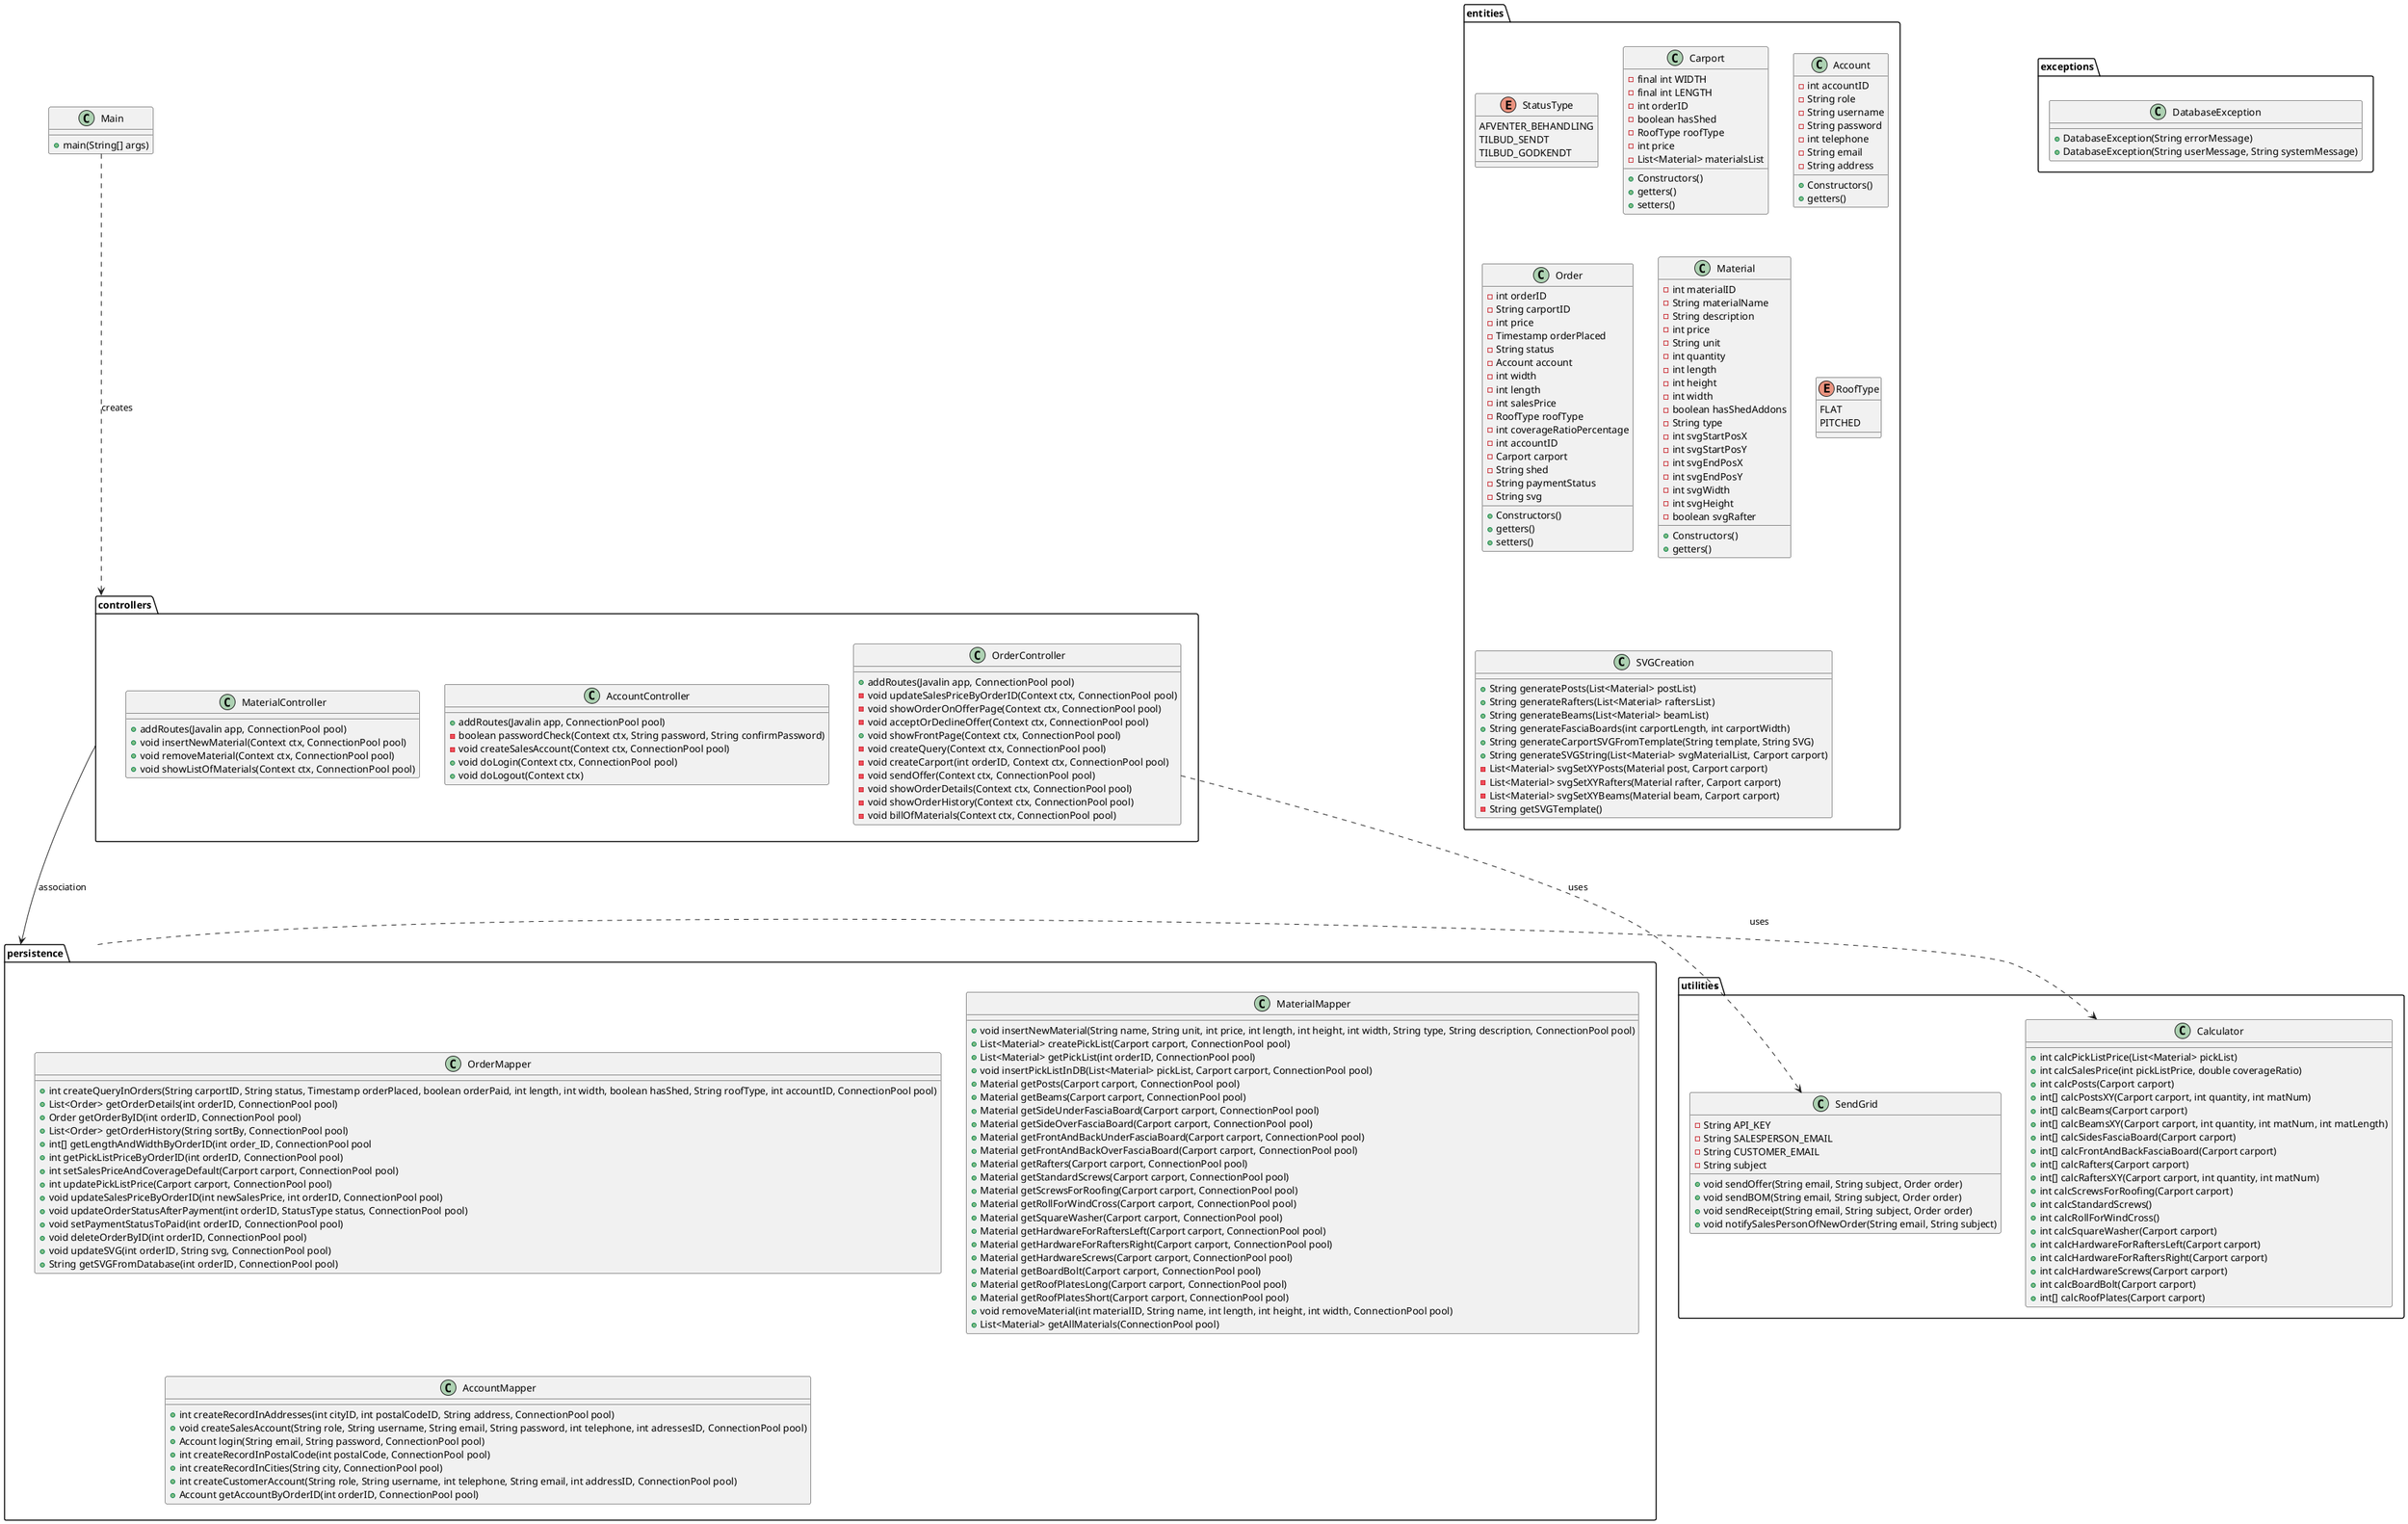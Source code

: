 @startuml
'https://plantuml.com/class-diagram


class Main {
+main(String[] args)
}

package controllers {
    class OrderController {
    + addRoutes(Javalin app, ConnectionPool pool)
    - void updateSalesPriceByOrderID(Context ctx, ConnectionPool pool)
    - void showOrderOnOfferPage(Context ctx, ConnectionPool pool)
    - void acceptOrDeclineOffer(Context ctx, ConnectionPool pool)
    + void showFrontPage(Context ctx, ConnectionPool pool)
    - void createQuery(Context ctx, ConnectionPool pool)
    - void createCarport(int orderID, Context ctx, ConnectionPool pool)
    - void sendOffer(Context ctx, ConnectionPool pool)
    - void showOrderDetails(Context ctx, ConnectionPool pool)
    - void showOrderHistory(Context ctx, ConnectionPool pool)
    - void billOfMaterials(Context ctx, ConnectionPool pool)
    }

    class AccountController {
    + addRoutes(Javalin app, ConnectionPool pool)
    - boolean passwordCheck(Context ctx, String password, String confirmPassword)
    - void createSalesAccount(Context ctx, ConnectionPool pool)
    + void doLogin(Context ctx, ConnectionPool pool)
    + void doLogout(Context ctx)
    }

    class MaterialController {
    + addRoutes(Javalin app, ConnectionPool pool)
    + void insertNewMaterial(Context ctx, ConnectionPool pool)
    + void removeMaterial(Context ctx, ConnectionPool pool)
    + void showListOfMaterials(Context ctx, ConnectionPool pool)
    }
}

package utilities {

class Calculator {
+ int calcPickListPrice(List<Material> pickList)
+ int calcSalesPrice(int pickListPrice, double coverageRatio)
+ int calcPosts(Carport carport)
+ int[] calcPostsXY(Carport carport, int quantity, int matNum)
+ int[] calcBeams(Carport carport)
+ int[] calcBeamsXY(Carport carport, int quantity, int matNum, int matLength)
+ int[] calcSidesFasciaBoard(Carport carport)
+ int[] calcFrontAndBackFasciaBoard(Carport carport)
+ int[] calcRafters(Carport carport)
+ int[] calcRaftersXY(Carport carport, int quantity, int matNum)
+ int calcScrewsForRoofing(Carport carport)
+ int calcStandardScrews()
+ int calcRollForWindCross()
+ int calcSquareWasher(Carport carport)
+ int calcHardwareForRaftersLeft(Carport carport)
+ int calcHardwareForRaftersRight(Carport carport)
+ int calcHardwareScrews(Carport carport)
+ int calcBoardBolt(Carport carport)
+ int[] calcRoofPlates(Carport carport)

}
    class SendGrid
    {
    - String API_KEY
    - String SALESPERSON_EMAIL
    - String CUSTOMER_EMAIL
    - String subject
    + void sendOffer(String email, String subject, Order order)
    + void sendBOM(String email, String subject, Order order)
    + void sendReceipt(String email, String subject, Order order)
    + void notifySalesPersonOfNewOrder(String email, String subject)
    }
}

package persistence {
    class OrderMapper {
    + int createQueryInOrders(String carportID, String status, Timestamp orderPlaced, boolean orderPaid, int length, int width, boolean hasShed, String roofType, int accountID, ConnectionPool pool)
    + List<Order> getOrderDetails(int orderID, ConnectionPool pool)
    + Order getOrderByID(int orderID, ConnectionPool pool)
    + List<Order> getOrderHistory(String sortBy, ConnectionPool pool)
    + int[] getLengthAndWidthByOrderID(int order_ID, ConnectionPool pool
    + int getPickListPriceByOrderID(int orderID, ConnectionPool pool)
    + int setSalesPriceAndCoverageDefault(Carport carport, ConnectionPool pool)
    + int updatePickListPrice(Carport carport, ConnectionPool pool)
    + void updateSalesPriceByOrderID(int newSalesPrice, int orderID, ConnectionPool pool)
    + void updateOrderStatusAfterPayment(int orderID, StatusType status, ConnectionPool pool)
    + void setPaymentStatusToPaid(int orderID, ConnectionPool pool)
    + void deleteOrderByID(int orderID, ConnectionPool pool)
    + void updateSVG(int orderID, String svg, ConnectionPool pool)
    + String getSVGFromDatabase(int orderID, ConnectionPool pool)

    }

    class MaterialMapper {
    + void insertNewMaterial(String name, String unit, int price, int length, int height, int width, String type, String description, ConnectionPool pool)
    + List<Material> createPickList(Carport carport, ConnectionPool pool)
    + List<Material> getPickList(int orderID, ConnectionPool pool)
    + void insertPickListInDB(List<Material> pickList, Carport carport, ConnectionPool pool)
    + Material getPosts(Carport carport, ConnectionPool pool)
    + Material getBeams(Carport carport, ConnectionPool pool)
    + Material getSideUnderFasciaBoard(Carport carport, ConnectionPool pool)
    + Material getSideOverFasciaBoard(Carport carport, ConnectionPool pool)
    + Material getFrontAndBackUnderFasciaBoard(Carport carport, ConnectionPool pool)
    + Material getFrontAndBackOverFasciaBoard(Carport carport, ConnectionPool pool)
    + Material getRafters(Carport carport, ConnectionPool pool)
    + Material getStandardScrews(Carport carport, ConnectionPool pool)
    + Material getScrewsForRoofing(Carport carport, ConnectionPool pool)
    + Material getRollForWindCross(Carport carport, ConnectionPool pool)
    + Material getSquareWasher(Carport carport, ConnectionPool pool)
    + Material getHardwareForRaftersLeft(Carport carport, ConnectionPool pool)
    + Material getHardwareForRaftersRight(Carport carport, ConnectionPool pool)
    + Material getHardwareScrews(Carport carport, ConnectionPool pool)
    + Material getBoardBolt(Carport carport, ConnectionPool pool)
    + Material getRoofPlatesLong(Carport carport, ConnectionPool pool)
    + Material getRoofPlatesShort(Carport carport, ConnectionPool pool)
    + void removeMaterial(int materialID, String name, int length, int height, int width, ConnectionPool pool)
    + List<Material> getAllMaterials(ConnectionPool pool)
    }

    class AccountMapper {
     + int createRecordInAddresses(int cityID, int postalCodeID, String address, ConnectionPool pool)
     + void createSalesAccount(String role, String username, String email, String password, int telephone, int adressesID, ConnectionPool pool)
     + Account login(String email, String password, ConnectionPool pool)
     + int createRecordInPostalCode(int postalCode, ConnectionPool pool)
     + int createRecordInCities(String city, ConnectionPool pool)
     + int createCustomerAccount(String role, String username, int telephone, String email, int addressID, ConnectionPool pool)
     + Account getAccountByOrderID(int orderID, ConnectionPool pool)
    }
}

package exceptions {

class DatabaseException{
+ DatabaseException(String errorMessage)
+ DatabaseException(String userMessage, String systemMessage)
}

}

package entities {

    enum StatusType{
    AFVENTER_BEHANDLING
    TILBUD_SENDT
    TILBUD_GODKENDT
    }

    class Carport {
    - final int WIDTH
    - final int LENGTH
    - int orderID
    - boolean hasShed
    - RoofType roofType
    - int price
    - List<Material> materialsList
    + Constructors()
    + getters()
    + setters()
    }

    class Account {
        - int accountID
        - String role
        - String username
        - String password
        - int telephone
        - String email
        - String address
        + Constructors()
        + getters()
        }

    class Order {
    - int orderID
    - String carportID
    - int price
    - Timestamp orderPlaced
    - String status
    - Account account
    - int width
    - int length
    - int salesPrice
    - RoofType roofType
    - int coverageRatioPercentage
    - int accountID
    - Carport carport
    - String shed
    - String paymentStatus
    - String svg
    + Constructors()
    + getters()
    + setters()
    }

    class Material {
    - int materialID
    - String materialName
    - String description
    - int price
    - String unit
    - int quantity
    - int length
    - int height
    - int width
    - boolean hasShedAddons
    - String type
    - int svgStartPosX
    - int svgStartPosY
    - int svgEndPosX
    - int svgEndPosY
    - int svgWidth
    - int svgHeight
    - boolean svgRafter
    + Constructors()
    + getters()
    }
    enum RoofType {
    FLAT
    PITCHED
    }

    class SVGCreation{
    + String generatePosts(List<Material> postList)
    + String generateRafters(List<Material> raftersList)
    + String generateBeams(List<Material> beamList)
    + String generateFasciaBoards(int carportLength, int carportWidth)
    + String generateCarportSVGFromTemplate(String template, String SVG)
    + String generateSVGString(List<Material> svgMaterialList, Carport carport)
    - List<Material> svgSetXYPosts(Material post, Carport carport)
    - List<Material> svgSetXYRafters(Material rafter, Carport carport)
    - List<Material> svgSetXYBeams(Material beam, Carport carport)
    - String getSVGTemplate()

    }

}

Main -down..> controllers : creates

OrderController ..> SendGrid : uses

controllers -down--> persistence : association

persistence -right..> Calculator : uses

'Main -down..> controllers : creates
'
'controllers -down--> persistence : association
'
'entities -up--o persistence : Aggregation
'
'Order -right--o Account : Aggregation
'
'Order o-- Carport : Aggregation
'Order *-- StatusType : Composition
'
'Carport o-- Material : Aggregation
'Carport *-- RoofType : Composition
'
'SVGCreation o-- Material : Aggregation
'
'SVGCreation ..> Calculator : uses
'
'OrderController ..> SendGrid : uses
'
'persistence ..> Calculator : uses
'persistence -left..> exceptions : uses



@enduml